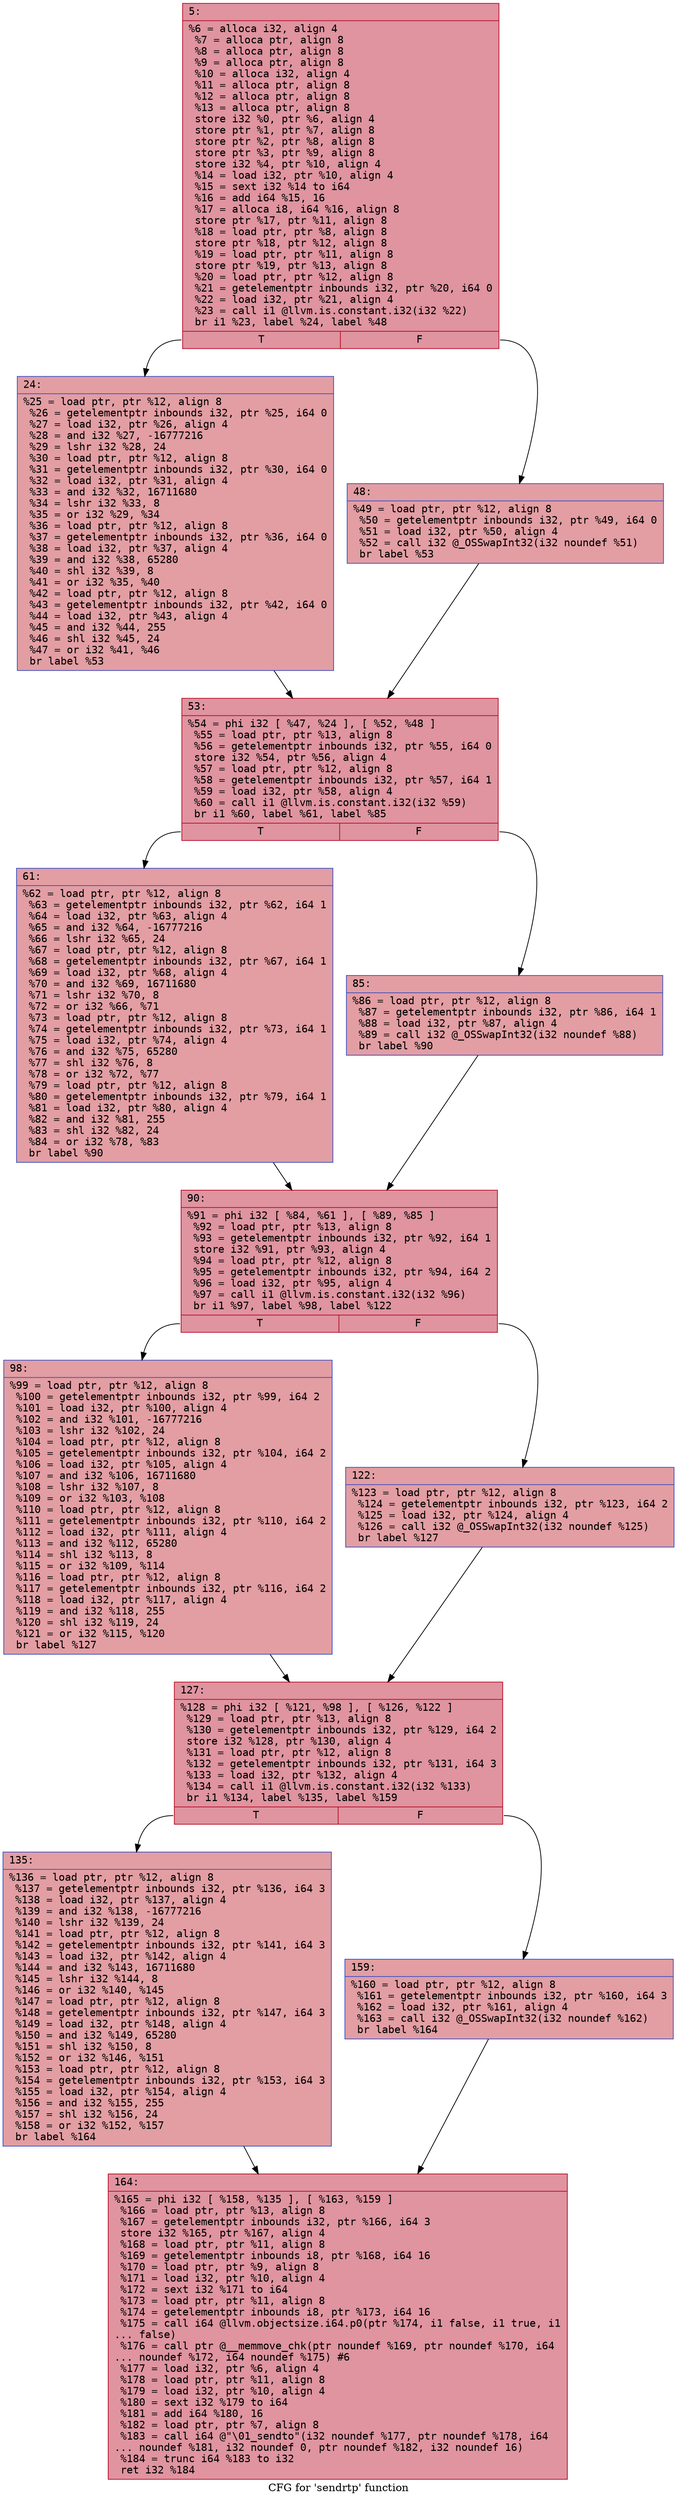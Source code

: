 digraph "CFG for 'sendrtp' function" {
	label="CFG for 'sendrtp' function";

	Node0x600002736030 [shape=record,color="#b70d28ff", style=filled, fillcolor="#b70d2870" fontname="Courier",label="{5:\l|  %6 = alloca i32, align 4\l  %7 = alloca ptr, align 8\l  %8 = alloca ptr, align 8\l  %9 = alloca ptr, align 8\l  %10 = alloca i32, align 4\l  %11 = alloca ptr, align 8\l  %12 = alloca ptr, align 8\l  %13 = alloca ptr, align 8\l  store i32 %0, ptr %6, align 4\l  store ptr %1, ptr %7, align 8\l  store ptr %2, ptr %8, align 8\l  store ptr %3, ptr %9, align 8\l  store i32 %4, ptr %10, align 4\l  %14 = load i32, ptr %10, align 4\l  %15 = sext i32 %14 to i64\l  %16 = add i64 %15, 16\l  %17 = alloca i8, i64 %16, align 8\l  store ptr %17, ptr %11, align 8\l  %18 = load ptr, ptr %8, align 8\l  store ptr %18, ptr %12, align 8\l  %19 = load ptr, ptr %11, align 8\l  store ptr %19, ptr %13, align 8\l  %20 = load ptr, ptr %12, align 8\l  %21 = getelementptr inbounds i32, ptr %20, i64 0\l  %22 = load i32, ptr %21, align 4\l  %23 = call i1 @llvm.is.constant.i32(i32 %22)\l  br i1 %23, label %24, label %48\l|{<s0>T|<s1>F}}"];
	Node0x600002736030:s0 -> Node0x600002736080[tooltip="5 -> 24\nProbability 50.00%" ];
	Node0x600002736030:s1 -> Node0x6000027360d0[tooltip="5 -> 48\nProbability 50.00%" ];
	Node0x600002736080 [shape=record,color="#3d50c3ff", style=filled, fillcolor="#be242e70" fontname="Courier",label="{24:\l|  %25 = load ptr, ptr %12, align 8\l  %26 = getelementptr inbounds i32, ptr %25, i64 0\l  %27 = load i32, ptr %26, align 4\l  %28 = and i32 %27, -16777216\l  %29 = lshr i32 %28, 24\l  %30 = load ptr, ptr %12, align 8\l  %31 = getelementptr inbounds i32, ptr %30, i64 0\l  %32 = load i32, ptr %31, align 4\l  %33 = and i32 %32, 16711680\l  %34 = lshr i32 %33, 8\l  %35 = or i32 %29, %34\l  %36 = load ptr, ptr %12, align 8\l  %37 = getelementptr inbounds i32, ptr %36, i64 0\l  %38 = load i32, ptr %37, align 4\l  %39 = and i32 %38, 65280\l  %40 = shl i32 %39, 8\l  %41 = or i32 %35, %40\l  %42 = load ptr, ptr %12, align 8\l  %43 = getelementptr inbounds i32, ptr %42, i64 0\l  %44 = load i32, ptr %43, align 4\l  %45 = and i32 %44, 255\l  %46 = shl i32 %45, 24\l  %47 = or i32 %41, %46\l  br label %53\l}"];
	Node0x600002736080 -> Node0x600002736120[tooltip="24 -> 53\nProbability 100.00%" ];
	Node0x6000027360d0 [shape=record,color="#3d50c3ff", style=filled, fillcolor="#be242e70" fontname="Courier",label="{48:\l|  %49 = load ptr, ptr %12, align 8\l  %50 = getelementptr inbounds i32, ptr %49, i64 0\l  %51 = load i32, ptr %50, align 4\l  %52 = call i32 @_OSSwapInt32(i32 noundef %51)\l  br label %53\l}"];
	Node0x6000027360d0 -> Node0x600002736120[tooltip="48 -> 53\nProbability 100.00%" ];
	Node0x600002736120 [shape=record,color="#b70d28ff", style=filled, fillcolor="#b70d2870" fontname="Courier",label="{53:\l|  %54 = phi i32 [ %47, %24 ], [ %52, %48 ]\l  %55 = load ptr, ptr %13, align 8\l  %56 = getelementptr inbounds i32, ptr %55, i64 0\l  store i32 %54, ptr %56, align 4\l  %57 = load ptr, ptr %12, align 8\l  %58 = getelementptr inbounds i32, ptr %57, i64 1\l  %59 = load i32, ptr %58, align 4\l  %60 = call i1 @llvm.is.constant.i32(i32 %59)\l  br i1 %60, label %61, label %85\l|{<s0>T|<s1>F}}"];
	Node0x600002736120:s0 -> Node0x600002736170[tooltip="53 -> 61\nProbability 50.00%" ];
	Node0x600002736120:s1 -> Node0x6000027361c0[tooltip="53 -> 85\nProbability 50.00%" ];
	Node0x600002736170 [shape=record,color="#3d50c3ff", style=filled, fillcolor="#be242e70" fontname="Courier",label="{61:\l|  %62 = load ptr, ptr %12, align 8\l  %63 = getelementptr inbounds i32, ptr %62, i64 1\l  %64 = load i32, ptr %63, align 4\l  %65 = and i32 %64, -16777216\l  %66 = lshr i32 %65, 24\l  %67 = load ptr, ptr %12, align 8\l  %68 = getelementptr inbounds i32, ptr %67, i64 1\l  %69 = load i32, ptr %68, align 4\l  %70 = and i32 %69, 16711680\l  %71 = lshr i32 %70, 8\l  %72 = or i32 %66, %71\l  %73 = load ptr, ptr %12, align 8\l  %74 = getelementptr inbounds i32, ptr %73, i64 1\l  %75 = load i32, ptr %74, align 4\l  %76 = and i32 %75, 65280\l  %77 = shl i32 %76, 8\l  %78 = or i32 %72, %77\l  %79 = load ptr, ptr %12, align 8\l  %80 = getelementptr inbounds i32, ptr %79, i64 1\l  %81 = load i32, ptr %80, align 4\l  %82 = and i32 %81, 255\l  %83 = shl i32 %82, 24\l  %84 = or i32 %78, %83\l  br label %90\l}"];
	Node0x600002736170 -> Node0x600002736210[tooltip="61 -> 90\nProbability 100.00%" ];
	Node0x6000027361c0 [shape=record,color="#3d50c3ff", style=filled, fillcolor="#be242e70" fontname="Courier",label="{85:\l|  %86 = load ptr, ptr %12, align 8\l  %87 = getelementptr inbounds i32, ptr %86, i64 1\l  %88 = load i32, ptr %87, align 4\l  %89 = call i32 @_OSSwapInt32(i32 noundef %88)\l  br label %90\l}"];
	Node0x6000027361c0 -> Node0x600002736210[tooltip="85 -> 90\nProbability 100.00%" ];
	Node0x600002736210 [shape=record,color="#b70d28ff", style=filled, fillcolor="#b70d2870" fontname="Courier",label="{90:\l|  %91 = phi i32 [ %84, %61 ], [ %89, %85 ]\l  %92 = load ptr, ptr %13, align 8\l  %93 = getelementptr inbounds i32, ptr %92, i64 1\l  store i32 %91, ptr %93, align 4\l  %94 = load ptr, ptr %12, align 8\l  %95 = getelementptr inbounds i32, ptr %94, i64 2\l  %96 = load i32, ptr %95, align 4\l  %97 = call i1 @llvm.is.constant.i32(i32 %96)\l  br i1 %97, label %98, label %122\l|{<s0>T|<s1>F}}"];
	Node0x600002736210:s0 -> Node0x600002736260[tooltip="90 -> 98\nProbability 50.00%" ];
	Node0x600002736210:s1 -> Node0x6000027362b0[tooltip="90 -> 122\nProbability 50.00%" ];
	Node0x600002736260 [shape=record,color="#3d50c3ff", style=filled, fillcolor="#be242e70" fontname="Courier",label="{98:\l|  %99 = load ptr, ptr %12, align 8\l  %100 = getelementptr inbounds i32, ptr %99, i64 2\l  %101 = load i32, ptr %100, align 4\l  %102 = and i32 %101, -16777216\l  %103 = lshr i32 %102, 24\l  %104 = load ptr, ptr %12, align 8\l  %105 = getelementptr inbounds i32, ptr %104, i64 2\l  %106 = load i32, ptr %105, align 4\l  %107 = and i32 %106, 16711680\l  %108 = lshr i32 %107, 8\l  %109 = or i32 %103, %108\l  %110 = load ptr, ptr %12, align 8\l  %111 = getelementptr inbounds i32, ptr %110, i64 2\l  %112 = load i32, ptr %111, align 4\l  %113 = and i32 %112, 65280\l  %114 = shl i32 %113, 8\l  %115 = or i32 %109, %114\l  %116 = load ptr, ptr %12, align 8\l  %117 = getelementptr inbounds i32, ptr %116, i64 2\l  %118 = load i32, ptr %117, align 4\l  %119 = and i32 %118, 255\l  %120 = shl i32 %119, 24\l  %121 = or i32 %115, %120\l  br label %127\l}"];
	Node0x600002736260 -> Node0x600002736300[tooltip="98 -> 127\nProbability 100.00%" ];
	Node0x6000027362b0 [shape=record,color="#3d50c3ff", style=filled, fillcolor="#be242e70" fontname="Courier",label="{122:\l|  %123 = load ptr, ptr %12, align 8\l  %124 = getelementptr inbounds i32, ptr %123, i64 2\l  %125 = load i32, ptr %124, align 4\l  %126 = call i32 @_OSSwapInt32(i32 noundef %125)\l  br label %127\l}"];
	Node0x6000027362b0 -> Node0x600002736300[tooltip="122 -> 127\nProbability 100.00%" ];
	Node0x600002736300 [shape=record,color="#b70d28ff", style=filled, fillcolor="#b70d2870" fontname="Courier",label="{127:\l|  %128 = phi i32 [ %121, %98 ], [ %126, %122 ]\l  %129 = load ptr, ptr %13, align 8\l  %130 = getelementptr inbounds i32, ptr %129, i64 2\l  store i32 %128, ptr %130, align 4\l  %131 = load ptr, ptr %12, align 8\l  %132 = getelementptr inbounds i32, ptr %131, i64 3\l  %133 = load i32, ptr %132, align 4\l  %134 = call i1 @llvm.is.constant.i32(i32 %133)\l  br i1 %134, label %135, label %159\l|{<s0>T|<s1>F}}"];
	Node0x600002736300:s0 -> Node0x600002736350[tooltip="127 -> 135\nProbability 50.00%" ];
	Node0x600002736300:s1 -> Node0x6000027363a0[tooltip="127 -> 159\nProbability 50.00%" ];
	Node0x600002736350 [shape=record,color="#3d50c3ff", style=filled, fillcolor="#be242e70" fontname="Courier",label="{135:\l|  %136 = load ptr, ptr %12, align 8\l  %137 = getelementptr inbounds i32, ptr %136, i64 3\l  %138 = load i32, ptr %137, align 4\l  %139 = and i32 %138, -16777216\l  %140 = lshr i32 %139, 24\l  %141 = load ptr, ptr %12, align 8\l  %142 = getelementptr inbounds i32, ptr %141, i64 3\l  %143 = load i32, ptr %142, align 4\l  %144 = and i32 %143, 16711680\l  %145 = lshr i32 %144, 8\l  %146 = or i32 %140, %145\l  %147 = load ptr, ptr %12, align 8\l  %148 = getelementptr inbounds i32, ptr %147, i64 3\l  %149 = load i32, ptr %148, align 4\l  %150 = and i32 %149, 65280\l  %151 = shl i32 %150, 8\l  %152 = or i32 %146, %151\l  %153 = load ptr, ptr %12, align 8\l  %154 = getelementptr inbounds i32, ptr %153, i64 3\l  %155 = load i32, ptr %154, align 4\l  %156 = and i32 %155, 255\l  %157 = shl i32 %156, 24\l  %158 = or i32 %152, %157\l  br label %164\l}"];
	Node0x600002736350 -> Node0x6000027363f0[tooltip="135 -> 164\nProbability 100.00%" ];
	Node0x6000027363a0 [shape=record,color="#3d50c3ff", style=filled, fillcolor="#be242e70" fontname="Courier",label="{159:\l|  %160 = load ptr, ptr %12, align 8\l  %161 = getelementptr inbounds i32, ptr %160, i64 3\l  %162 = load i32, ptr %161, align 4\l  %163 = call i32 @_OSSwapInt32(i32 noundef %162)\l  br label %164\l}"];
	Node0x6000027363a0 -> Node0x6000027363f0[tooltip="159 -> 164\nProbability 100.00%" ];
	Node0x6000027363f0 [shape=record,color="#b70d28ff", style=filled, fillcolor="#b70d2870" fontname="Courier",label="{164:\l|  %165 = phi i32 [ %158, %135 ], [ %163, %159 ]\l  %166 = load ptr, ptr %13, align 8\l  %167 = getelementptr inbounds i32, ptr %166, i64 3\l  store i32 %165, ptr %167, align 4\l  %168 = load ptr, ptr %11, align 8\l  %169 = getelementptr inbounds i8, ptr %168, i64 16\l  %170 = load ptr, ptr %9, align 8\l  %171 = load i32, ptr %10, align 4\l  %172 = sext i32 %171 to i64\l  %173 = load ptr, ptr %11, align 8\l  %174 = getelementptr inbounds i8, ptr %173, i64 16\l  %175 = call i64 @llvm.objectsize.i64.p0(ptr %174, i1 false, i1 true, i1\l... false)\l  %176 = call ptr @__memmove_chk(ptr noundef %169, ptr noundef %170, i64\l... noundef %172, i64 noundef %175) #6\l  %177 = load i32, ptr %6, align 4\l  %178 = load ptr, ptr %11, align 8\l  %179 = load i32, ptr %10, align 4\l  %180 = sext i32 %179 to i64\l  %181 = add i64 %180, 16\l  %182 = load ptr, ptr %7, align 8\l  %183 = call i64 @\"\\01_sendto\"(i32 noundef %177, ptr noundef %178, i64\l... noundef %181, i32 noundef 0, ptr noundef %182, i32 noundef 16)\l  %184 = trunc i64 %183 to i32\l  ret i32 %184\l}"];
}
